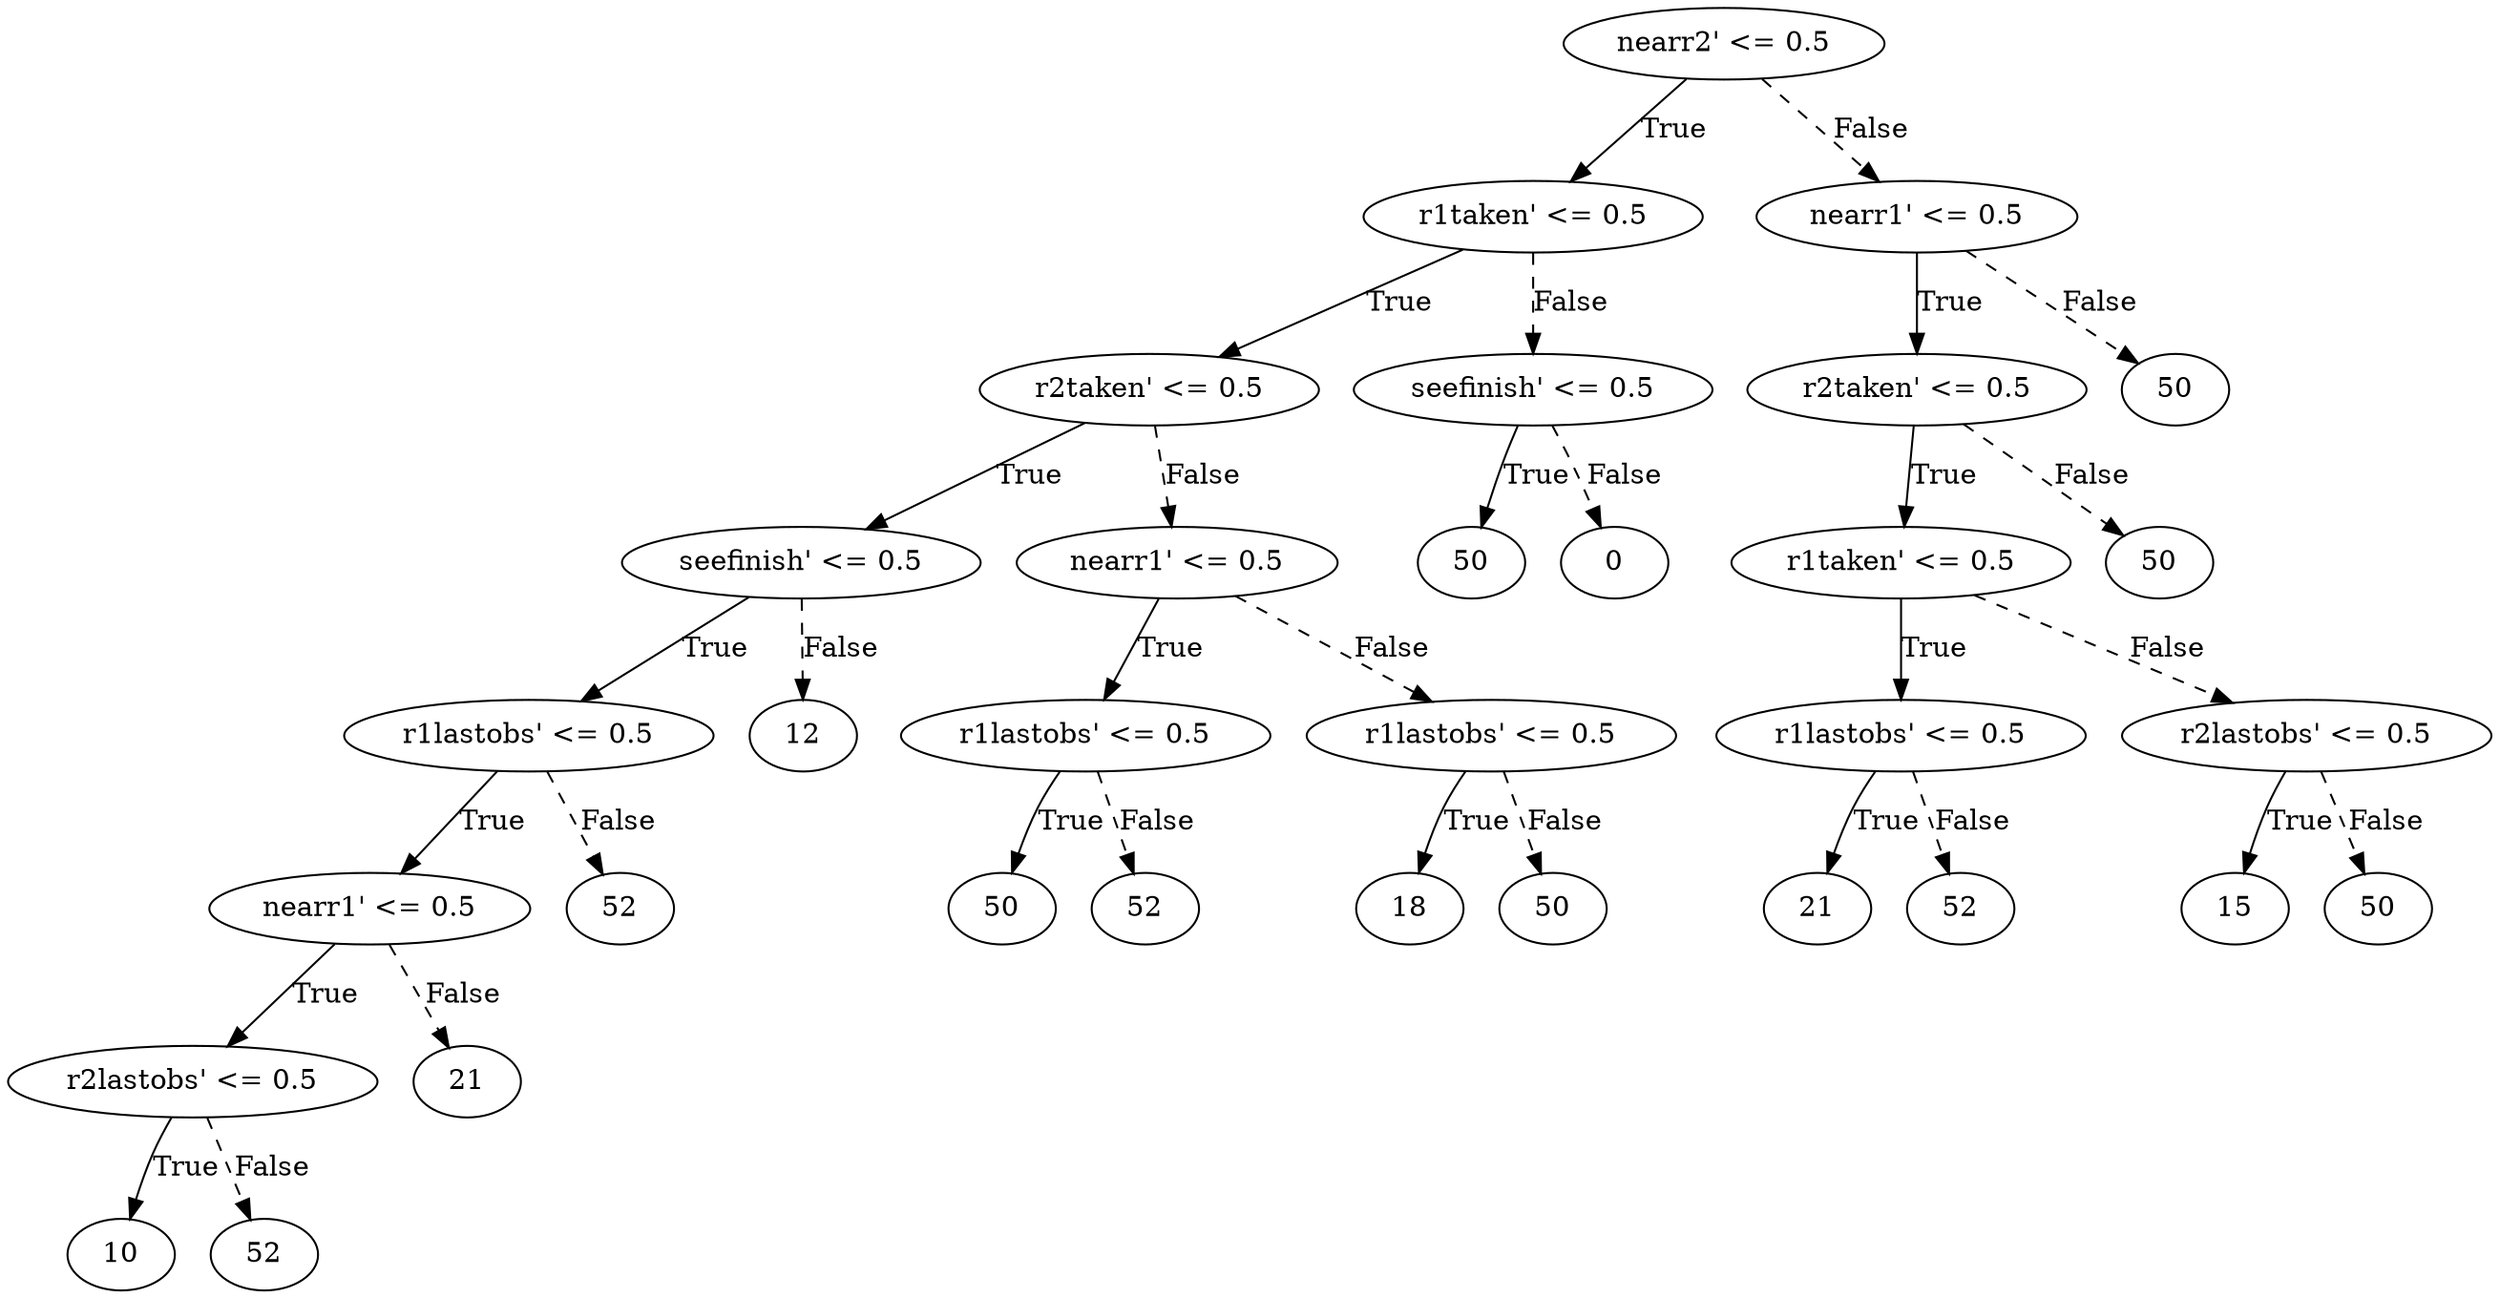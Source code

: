 digraph {
0 [label="nearr2' <= 0.5"];
1 [label="r1taken' <= 0.5"];
2 [label="r2taken' <= 0.5"];
3 [label="seefinish' <= 0.5"];
4 [label="r1lastobs' <= 0.5"];
5 [label="nearr1' <= 0.5"];
6 [label="r2lastobs' <= 0.5"];
7 [label="10"];
6 -> 7 [label="True"];
8 [label="52"];
6 -> 8 [style="dashed", label="False"];
5 -> 6 [label="True"];
9 [label="21"];
5 -> 9 [style="dashed", label="False"];
4 -> 5 [label="True"];
10 [label="52"];
4 -> 10 [style="dashed", label="False"];
3 -> 4 [label="True"];
11 [label="12"];
3 -> 11 [style="dashed", label="False"];
2 -> 3 [label="True"];
12 [label="nearr1' <= 0.5"];
13 [label="r1lastobs' <= 0.5"];
14 [label="50"];
13 -> 14 [label="True"];
15 [label="52"];
13 -> 15 [style="dashed", label="False"];
12 -> 13 [label="True"];
16 [label="r1lastobs' <= 0.5"];
17 [label="18"];
16 -> 17 [label="True"];
18 [label="50"];
16 -> 18 [style="dashed", label="False"];
12 -> 16 [style="dashed", label="False"];
2 -> 12 [style="dashed", label="False"];
1 -> 2 [label="True"];
19 [label="seefinish' <= 0.5"];
20 [label="50"];
19 -> 20 [label="True"];
21 [label="0"];
19 -> 21 [style="dashed", label="False"];
1 -> 19 [style="dashed", label="False"];
0 -> 1 [label="True"];
22 [label="nearr1' <= 0.5"];
23 [label="r2taken' <= 0.5"];
24 [label="r1taken' <= 0.5"];
25 [label="r1lastobs' <= 0.5"];
26 [label="21"];
25 -> 26 [label="True"];
27 [label="52"];
25 -> 27 [style="dashed", label="False"];
24 -> 25 [label="True"];
28 [label="r2lastobs' <= 0.5"];
29 [label="15"];
28 -> 29 [label="True"];
30 [label="50"];
28 -> 30 [style="dashed", label="False"];
24 -> 28 [style="dashed", label="False"];
23 -> 24 [label="True"];
31 [label="50"];
23 -> 31 [style="dashed", label="False"];
22 -> 23 [label="True"];
32 [label="50"];
22 -> 32 [style="dashed", label="False"];
0 -> 22 [style="dashed", label="False"];

}